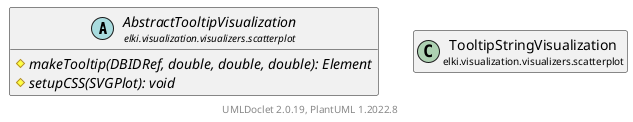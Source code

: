 @startuml
    remove .*\.(Instance|Par|Parameterizer|Factory)$
    set namespaceSeparator none
    hide empty fields
    hide empty methods

    class "<size:14>TooltipStringVisualization.Instance\n<size:10>elki.visualization.visualizers.scatterplot" as elki.visualization.visualizers.scatterplot.TooltipStringVisualization.Instance [[TooltipStringVisualization.Instance.html]] {
        -result: Relation<?>
        -fontsize: double
        +Instance(VisualizerContext, VisualizationTask, VisualizationPlot, double, double, Projection)
        #makeTooltip(DBIDRef, double, double, double): Element
        #setupCSS(SVGPlot): void
    }

    abstract class "<size:14>AbstractTooltipVisualization\n<size:10>elki.visualization.visualizers.scatterplot" as elki.visualization.visualizers.scatterplot.AbstractTooltipVisualization [[AbstractTooltipVisualization.html]] {
        {abstract} #makeTooltip(DBIDRef, double, double, double): Element
        {abstract} #setupCSS(SVGPlot): void
    }
    class "<size:14>TooltipStringVisualization\n<size:10>elki.visualization.visualizers.scatterplot" as elki.visualization.visualizers.scatterplot.TooltipStringVisualization [[TooltipStringVisualization.html]]

    elki.visualization.visualizers.scatterplot.AbstractTooltipVisualization <|-- elki.visualization.visualizers.scatterplot.TooltipStringVisualization.Instance
    elki.visualization.visualizers.scatterplot.TooltipStringVisualization +-- elki.visualization.visualizers.scatterplot.TooltipStringVisualization.Instance

    center footer UMLDoclet 2.0.19, PlantUML 1.2022.8
@enduml
